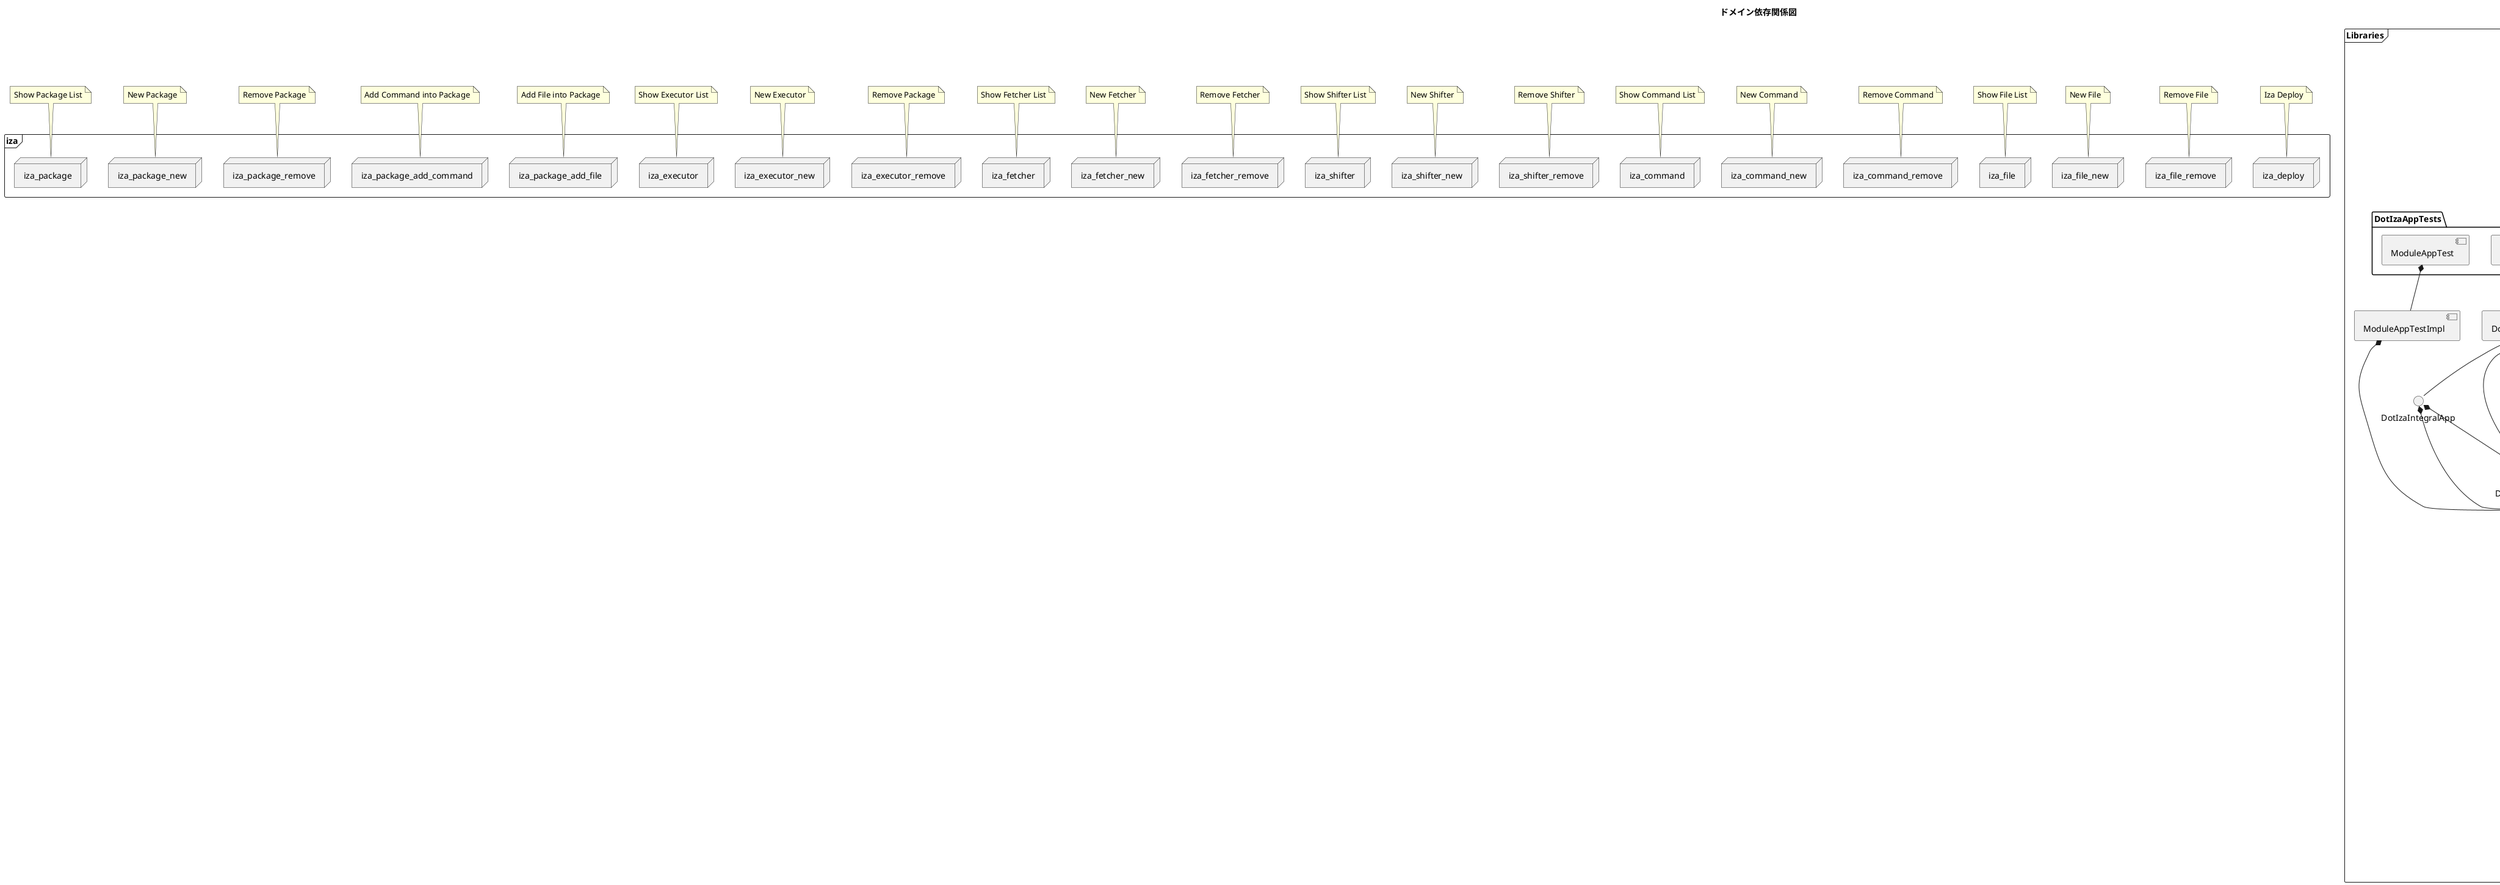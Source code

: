 @startuml
title ドメイン依存関係図

frame Libraries {

    package Kotonoha {
        cloud KotonohaDaemonDomain
        cloud LogDomain
    
        KotonohaDaemonDomain *-- LogDomain
    }
    interface LogApp
    interface KotonohaDaemonApp
    interface KotonohaIntegralApp
    LogApp *-- LogDomain
    KotonohaDaemonApp *-- KotonohaDaemonDomain
    KotonohaIntegralApp *-- LogApp
    KotonohaIntegralApp *-- KotonohaDaemonApp
    component LogAppSimpleImpl
    node KotonohaDaemonAppStdoutImpl
    note top of KotonohaDaemonAppStdoutImpl: Output Log into Stdout Daemon App
    LogAppSimpleImpl *-- LogApp
    KotonohaDaemonAppStdoutImpl *-- KotonohaDaemonApp
    component LogAppTestImpl
    component KotonohaDaemonAppTestImpl
    component KotonohaIntegralAppTestImpl
    LogAppTestImpl *-- LogApp
    KotonohaDaemonAppTestImpl *-- KotonohaDaemonApp
    KotonohaIntegralAppTestImpl *-- KotonohaIntegralApp
    package KotonohaAppTests {
        component LogAppTest
        component KotonohaDaemonAppTest
        component KotonohaIntegralAppTest
    
        LogAppTest *-- LogAppTestImpl
        KotonohaDaemonAppTest *-- KotonohaDaemonAppTestImpl
        KotonohaIntegralAppTest *-- KotonohaIntegralAppTestImpl
    }
    
    package DotIza {
        cloud DotIzaDaemonDomain
        cloud ModuleDomain
    
        ModuleDomain *-- LogApp
        DotIzaDaemonDomain *-- ModuleDomain
    }
    interface ModuleApp
    interface DotIzaDaemonApp
    interface DotIzaIntegralApp
    ModuleApp *-- ModuleDomain
    DotIzaDaemonApp *-- DotIzaDaemonDomain
    DotIzaIntegralApp *-- ModuleApp
    DotIzaIntegralApp *-- DotIzaDaemonApp
    component ModuleAppHashSetImpl
    node DotIzaDaemonAppLocalYamlFileImpl
    note top of DotIzaDaemonAppLocalYamlFileImpl: Output Module into Local Yaml File Daemon App
    ModuleAppHashSetImpl *-- ModuleApp
    DotIzaDaemonAppLocalYamlFileImpl *-- DotIzaDaemonApp
    ModuleAppHashSetImpl *-- LogAppSimpleImpl
    DotIzaDaemonAppLocalYamlFileImpl *-- LogAppSimpleImpl
    component ModuleAppTestImpl
    component DotIzaDaemonAppTestImpl
    component DotIzaIntegralAppTestImpl
    ModuleAppTestImpl *-- ModuleApp
    DotIzaDaemonAppTestImpl *-- DotIzaDaemonApp
    DotIzaIntegralAppTestImpl *-- DotIzaIntegralApp
    package DotIzaAppTests {
        component ModuleAppTest
        component DotIzaDaemonAppTest
        component DotIzaIntegralAppTest
    
        ModuleAppTest *-- ModuleAppTestImpl
        DotIzaDaemonAppTest *-- DotIzaDaemonAppTestImpl
        DotIzaIntegralAppTest *-- DotIzaIntegralAppTestImpl
    }
    
    
    package LibIza {
        cloud PackageDomain
        cloud ResourceDomain
    
        PackageDomain *-- ResourceDomain
        PackageDomain *-- ModuleApp
        PackageDomain *-- LogApp
        ResourceDomain *-- ModuleApp
        ResourceDomain *-- LogApp
    }
    interface PackageApp
    interface ResourceApp
    interface LibIzaIntegralApp
    PackageApp *-- PackageDomain
    ResourceApp *-- ResourceDomain
    LibIzaIntegralApp *-- PackageApp
    LibIzaIntegralApp *-- ResourceApp
    node PackageAppExeImpl
    node ResourceAppExeImpl
    note top of PackageAppExeImpl: Package App for iza executable
    note top of ResourceAppExeImpl: Resource App for iza executable
    PackageAppExeImpl *-- PackageApp
    ResourceAppExeImpl *-- ResourceApp
    PackageAppExeImpl *-- ModuleAppHashSetImpl
    ResourceAppExeImpl *-- ModuleAppHashSetImpl
    PackageAppExeImpl *-- LogAppSimpleImpl
    ResourceAppExeImpl *-- LogAppSimpleImpl
    component PackageAppTestImpl
    component ResourceAppTestImpl
    component LibIzaIntegralAppTestImpl
    PackageAppTestImpl *-- PackageApp
    ResourceAppTestImpl *-- ResourceApp
    LibIzaIntegralAppTestImpl *-- LibIzaIntegralApp
    package LibIzaAppTests {
        component PackageAppTest
        component ResourceAppTest
        component LibIzaIntegralAppTest
    
        PackageAppTest *-- PackageAppTestImpl
        ResourceAppTest *-- ResourceAppTestImpl
        LibIzaIntegralAppTest *-- LibIzaIntegralAppTestImpl
    }
}


frame iza {
    node iza_package
    node iza_package_new
    node iza_package_remove
    node iza_package_add_command
    node iza_package_add_file
    node iza_executor
    node iza_executor_new
    node iza_executor_remove
    node iza_fetcher
    node iza_fetcher_new
    node iza_fetcher_remove
    node iza_shifter
    node iza_shifter_new
    node iza_shifter_remove
    node iza_command
    node iza_command_new
    node iza_command_remove
    node iza_file
    node iza_file_new
    node iza_file_remove
    node iza_deploy
}

note top of iza_package: Show Package List
note top of iza_package_new: New Package
note top of iza_package_remove: Remove Package
note top of iza_package_add_command: Add Command into Package
note top of iza_package_add_file: Add File into Package
note top of iza_executor: Show Executor List
note top of iza_executor_new: New Executor
note top of iza_executor_remove: Remove Package
note top of iza_fetcher: Show Fetcher List
note top of iza_fetcher_new: New Fetcher
note top of iza_fetcher_remove: Remove Fetcher
note top of iza_shifter: Show Shifter List
note top of iza_shifter_new: New Shifter
note top of iza_shifter_remove: Remove Shifter
note top of iza_command: Show Command List
note top of iza_command_new: New Command
note top of iza_command_remove: Remove Command
note top of iza_file: Show File List
note top of iza_file_new: New File
note top of iza_file_remove: Remove File
note top of iza_deploy: Iza Deploy

@enduml